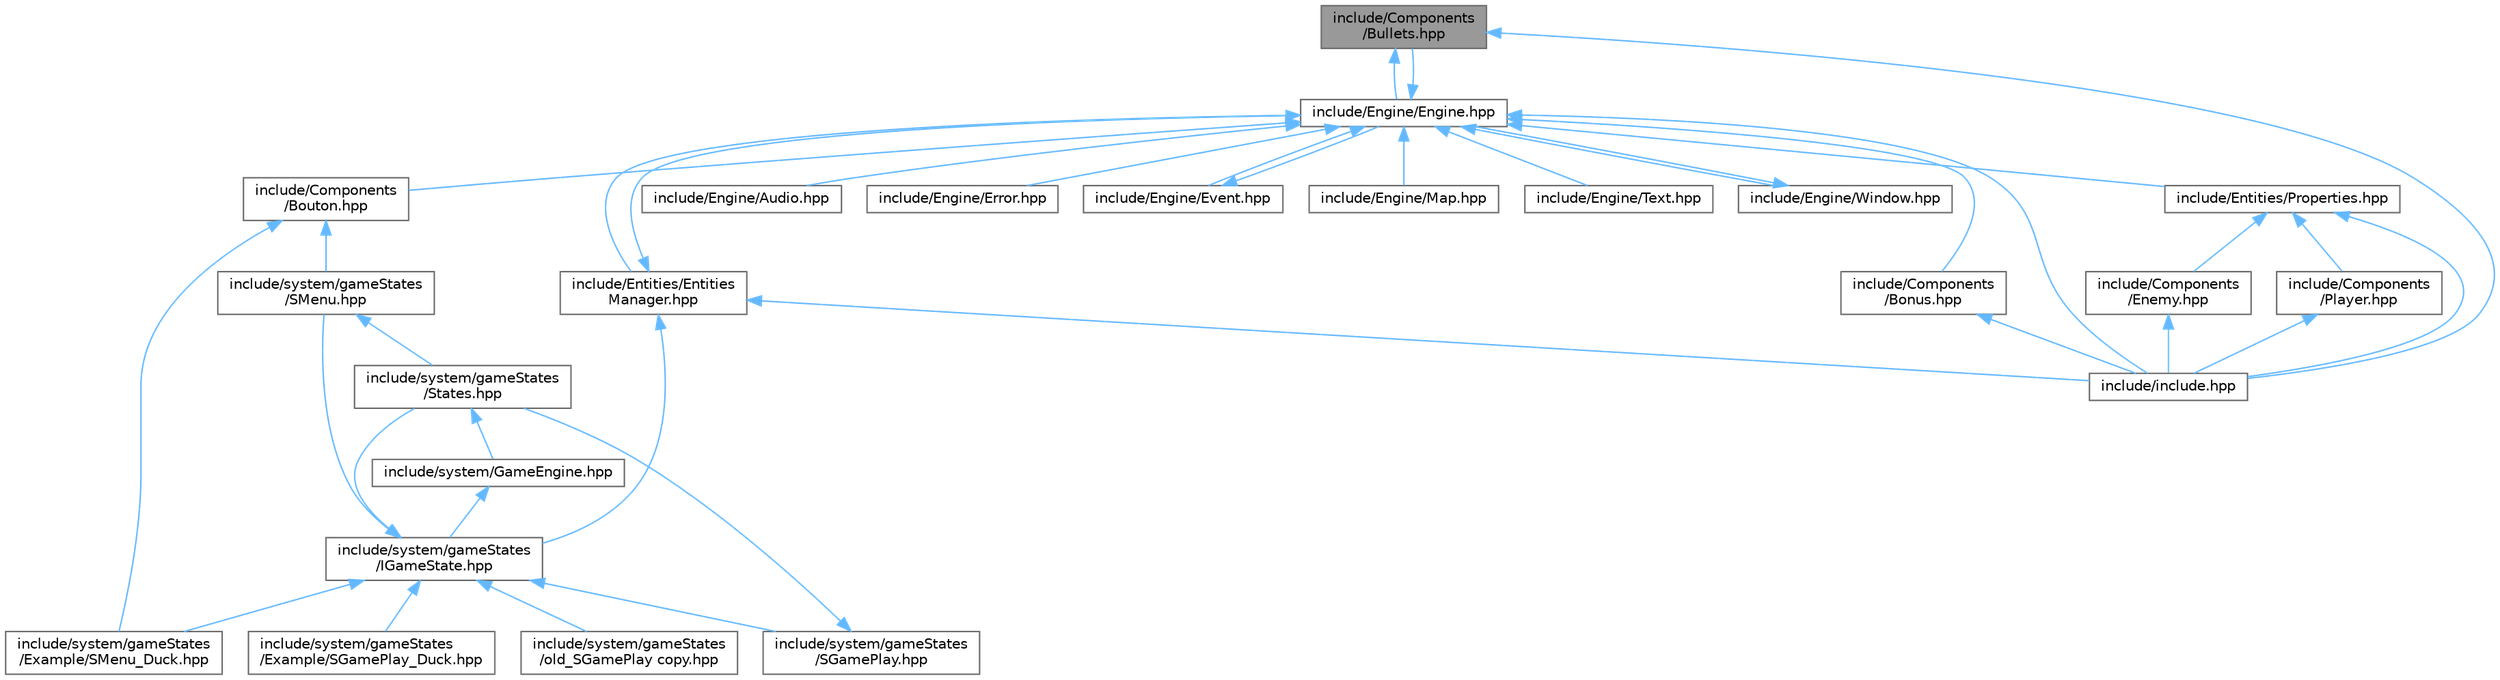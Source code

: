digraph "include/Components/Bullets.hpp"
{
 // LATEX_PDF_SIZE
  bgcolor="transparent";
  edge [fontname=Helvetica,fontsize=10,labelfontname=Helvetica,labelfontsize=10];
  node [fontname=Helvetica,fontsize=10,shape=box,height=0.2,width=0.4];
  Node1 [label="include/Components\l/Bullets.hpp",height=0.2,width=0.4,color="gray40", fillcolor="grey60", style="filled", fontcolor="black",tooltip=" "];
  Node1 -> Node2 [dir="back",color="steelblue1",style="solid"];
  Node2 [label="include/Engine/Engine.hpp",height=0.2,width=0.4,color="grey40", fillcolor="white", style="filled",URL="$Engine_8hpp.html",tooltip=" "];
  Node2 -> Node3 [dir="back",color="steelblue1",style="solid"];
  Node3 [label="include/Components\l/Bonus.hpp",height=0.2,width=0.4,color="grey40", fillcolor="white", style="filled",URL="$Bonus_8hpp.html",tooltip="This namespace is for herite from components."];
  Node3 -> Node4 [dir="back",color="steelblue1",style="solid"];
  Node4 [label="include/include.hpp",height=0.2,width=0.4,color="grey40", fillcolor="white", style="filled",URL="$include_8hpp.html",tooltip=" "];
  Node2 -> Node5 [dir="back",color="steelblue1",style="solid"];
  Node5 [label="include/Components\l/Bouton.hpp",height=0.2,width=0.4,color="grey40", fillcolor="white", style="filled",URL="$Bouton_8hpp.html",tooltip="This namespace is for herite from components."];
  Node5 -> Node6 [dir="back",color="steelblue1",style="solid"];
  Node6 [label="include/system/gameStates\l/Example/SMenu_Duck.hpp",height=0.2,width=0.4,color="grey40", fillcolor="white", style="filled",URL="$SMenu__Duck_8hpp.html",tooltip=" "];
  Node5 -> Node7 [dir="back",color="steelblue1",style="solid"];
  Node7 [label="include/system/gameStates\l/SMenu.hpp",height=0.2,width=0.4,color="grey40", fillcolor="white", style="filled",URL="$SMenu_8hpp.html",tooltip=" "];
  Node7 -> Node8 [dir="back",color="steelblue1",style="solid"];
  Node8 [label="include/system/gameStates\l/States.hpp",height=0.2,width=0.4,color="grey40", fillcolor="white", style="filled",URL="$States_8hpp.html",tooltip=" "];
  Node8 -> Node9 [dir="back",color="steelblue1",style="solid"];
  Node9 [label="include/system/GameEngine.hpp",height=0.2,width=0.4,color="grey40", fillcolor="white", style="filled",URL="$GameEngine_8hpp.html",tooltip=" "];
  Node9 -> Node10 [dir="back",color="steelblue1",style="solid"];
  Node10 [label="include/system/gameStates\l/IGameState.hpp",height=0.2,width=0.4,color="grey40", fillcolor="white", style="filled",URL="$IGameState_8hpp.html",tooltip=" "];
  Node10 -> Node11 [dir="back",color="steelblue1",style="solid"];
  Node11 [label="include/system/gameStates\l/Example/SGamePlay_Duck.hpp",height=0.2,width=0.4,color="grey40", fillcolor="white", style="filled",URL="$SGamePlay__Duck_8hpp.html",tooltip=" "];
  Node10 -> Node6 [dir="back",color="steelblue1",style="solid"];
  Node10 -> Node12 [dir="back",color="steelblue1",style="solid"];
  Node12 [label="include/system/gameStates\l/SGamePlay.hpp",height=0.2,width=0.4,color="grey40", fillcolor="white", style="filled",URL="$SGamePlay_8hpp.html",tooltip=" "];
  Node12 -> Node8 [dir="back",color="steelblue1",style="solid"];
  Node10 -> Node7 [dir="back",color="steelblue1",style="solid"];
  Node10 -> Node8 [dir="back",color="steelblue1",style="solid"];
  Node10 -> Node13 [dir="back",color="steelblue1",style="solid"];
  Node13 [label="include/system/gameStates\l/old_SGamePlay copy.hpp",height=0.2,width=0.4,color="grey40", fillcolor="white", style="filled",URL="$old__SGamePlay_01copy_8hpp.html",tooltip=" "];
  Node2 -> Node1 [dir="back",color="steelblue1",style="solid"];
  Node2 -> Node14 [dir="back",color="steelblue1",style="solid"];
  Node14 [label="include/Engine/Audio.hpp",height=0.2,width=0.4,color="grey40", fillcolor="white", style="filled",URL="$Audio_8hpp.html",tooltip=" "];
  Node2 -> Node15 [dir="back",color="steelblue1",style="solid"];
  Node15 [label="include/Engine/Error.hpp",height=0.2,width=0.4,color="grey40", fillcolor="white", style="filled",URL="$Error_8hpp.html",tooltip=" "];
  Node2 -> Node16 [dir="back",color="steelblue1",style="solid"];
  Node16 [label="include/Engine/Event.hpp",height=0.2,width=0.4,color="grey40", fillcolor="white", style="filled",URL="$Event_8hpp.html",tooltip=" "];
  Node16 -> Node2 [dir="back",color="steelblue1",style="solid"];
  Node2 -> Node17 [dir="back",color="steelblue1",style="solid"];
  Node17 [label="include/Engine/Map.hpp",height=0.2,width=0.4,color="grey40", fillcolor="white", style="filled",URL="$Map_8hpp.html",tooltip=" "];
  Node2 -> Node18 [dir="back",color="steelblue1",style="solid"];
  Node18 [label="include/Engine/Text.hpp",height=0.2,width=0.4,color="grey40", fillcolor="white", style="filled",URL="$Text_8hpp.html",tooltip=" "];
  Node2 -> Node19 [dir="back",color="steelblue1",style="solid"];
  Node19 [label="include/Engine/Window.hpp",height=0.2,width=0.4,color="grey40", fillcolor="white", style="filled",URL="$Window_8hpp.html",tooltip=" "];
  Node19 -> Node2 [dir="back",color="steelblue1",style="solid"];
  Node2 -> Node20 [dir="back",color="steelblue1",style="solid"];
  Node20 [label="include/Entities/Entities\lManager.hpp",height=0.2,width=0.4,color="grey40", fillcolor="white", style="filled",URL="$EntitiesManager_8hpp.html",tooltip=" "];
  Node20 -> Node2 [dir="back",color="steelblue1",style="solid"];
  Node20 -> Node4 [dir="back",color="steelblue1",style="solid"];
  Node20 -> Node10 [dir="back",color="steelblue1",style="solid"];
  Node2 -> Node21 [dir="back",color="steelblue1",style="solid"];
  Node21 [label="include/Entities/Properties.hpp",height=0.2,width=0.4,color="grey40", fillcolor="white", style="filled",URL="$Properties_8hpp.html",tooltip=" "];
  Node21 -> Node22 [dir="back",color="steelblue1",style="solid"];
  Node22 [label="include/Components\l/Enemy.hpp",height=0.2,width=0.4,color="grey40", fillcolor="white", style="filled",URL="$Enemy_8hpp.html",tooltip="This class is the base class for all the enemy in the game."];
  Node22 -> Node4 [dir="back",color="steelblue1",style="solid"];
  Node21 -> Node23 [dir="back",color="steelblue1",style="solid"];
  Node23 [label="include/Components\l/Player.hpp",height=0.2,width=0.4,color="grey40", fillcolor="white", style="filled",URL="$Player_8hpp.html",tooltip=" "];
  Node23 -> Node4 [dir="back",color="steelblue1",style="solid"];
  Node21 -> Node4 [dir="back",color="steelblue1",style="solid"];
  Node2 -> Node4 [dir="back",color="steelblue1",style="solid"];
  Node1 -> Node4 [dir="back",color="steelblue1",style="solid"];
}
